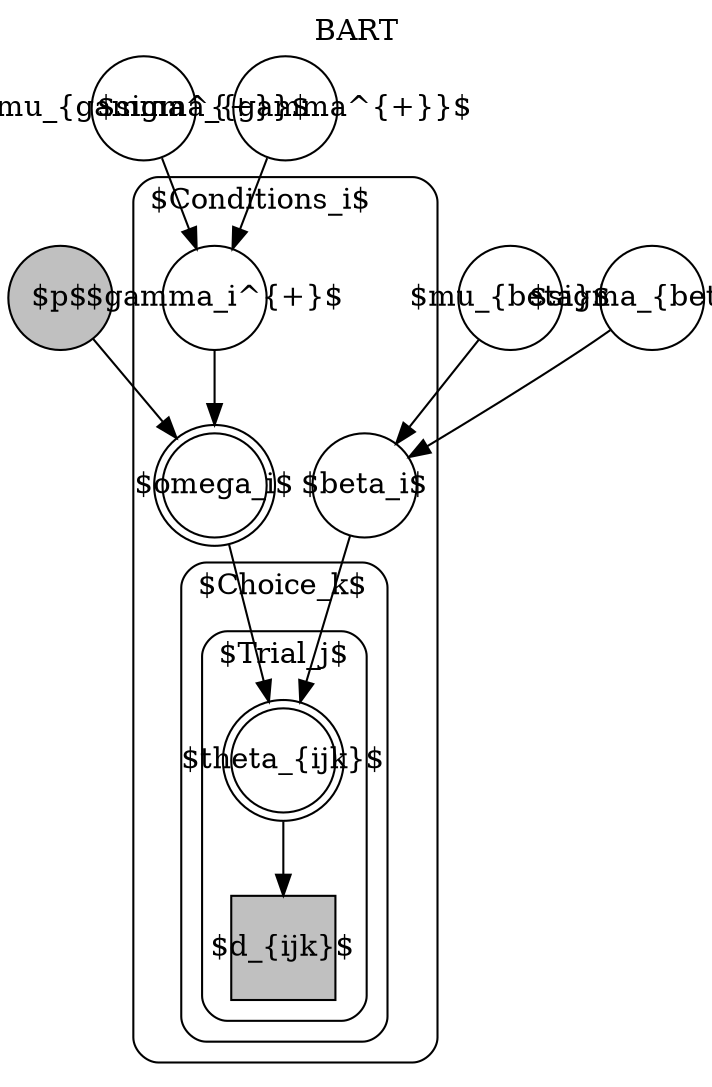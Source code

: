 digraph G {rankdir=TB; compound=true; newrank=true; labelloc="t";           label="BART";           /* general properties*/           node [margin=0, fixedsize=true, shape=plaintext,                 height=0.7, width=0.7, lblstyle="font=\small"];           /* links */           burst_prob -> number_pumps;           risk_taking -> number_pumps;           mu_risk_taking -> risk_taking;           sigma_risk_taking -> risk_taking;           number_pumps -> logistic;           beh_consist -> logistic;           mu_beh_consist -> beh_consist;           sigma_beh_consist -> beh_consist;           logistic -> decision;           subgraph cluster0 {               margin = 10; labeljust=l; lblstyle="font=\small";               style = rounded;               label = "$Conditions_i$";               risk_taking;               beh_consist;               number_pumps;               subgraph cluster1 {                   margin = 10; labeljust=l; lblstyle="font=\small";                   style = rounded;                   label = "$Choice_k$";                   subgraph cluster2 {                       margin = 10; labeljust=l; lblstyle="font=\small";                       style = rounded;                       label = "$Trial_j$";                       logistic;                       decision;                   }               }           }           /* nodes */           burst_prob [label = "$p$", fillcolor = gray, style = filled, shape = circle];           number_pumps [label = "$omega_i$", shape = circle, peripheries = 2];           risk_taking [label = "$gamma_i^{+}$", shape = circle];           mu_risk_taking [label = "$mu_{gamma^{+}}$", shape = circle];           sigma_risk_taking [label = "$sigma_{gamma^{+}}$", shape = circle];           logistic [label = "$theta_{ijk}$", shape = circle, peripheries = 2];           beh_consist [label = "$beta_i$", shape = circle];           mu_beh_consist [label = "$mu_{beta}$", shape = circle];           sigma_beh_consist [label = "$sigma_{beta}$", shape = circle];           decision [label = "$d_{ijk}$", fillcolor = gray, style = filled, shape = square];           }
